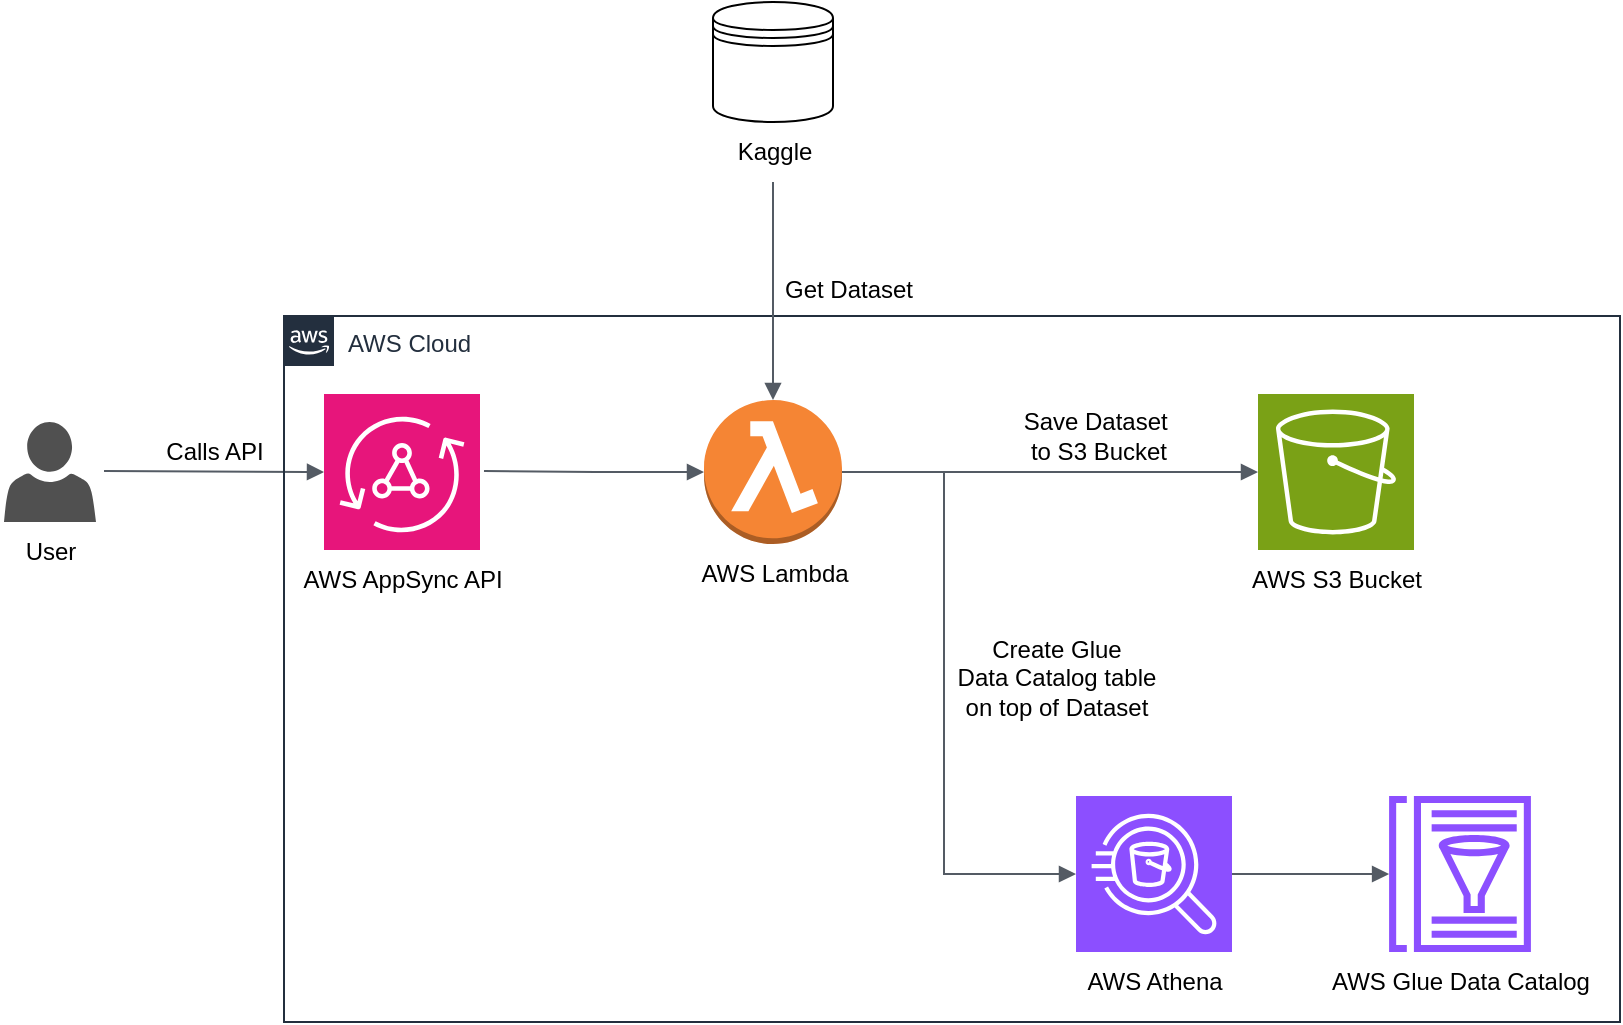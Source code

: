 <mxfile version="24.0.0" type="device">
  <diagram name="Сторінка-1" id="18cezhFAS_hDzTXBplz1">
    <mxGraphModel dx="1050" dy="1725" grid="0" gridSize="10" guides="1" tooltips="1" connect="1" arrows="1" fold="1" page="1" pageScale="1" pageWidth="827" pageHeight="1169" math="0" shadow="0">
      <root>
        <mxCell id="0" />
        <mxCell id="1" parent="0" />
        <mxCell id="9VVeeTWKTFK5gmpBHJWq-18" value="" style="edgeStyle=orthogonalEdgeStyle;html=1;endArrow=block;elbow=vertical;startArrow=none;endFill=1;strokeColor=#545B64;rounded=0;entryX=0;entryY=0.5;entryDx=0;entryDy=0;entryPerimeter=0;" parent="1" target="9VVeeTWKTFK5gmpBHJWq-4" edge="1">
          <mxGeometry width="100" relative="1" as="geometry">
            <mxPoint x="120" y="224.5" as="sourcePoint" />
            <mxPoint x="220" y="224.5" as="targetPoint" />
          </mxGeometry>
        </mxCell>
        <mxCell id="9VVeeTWKTFK5gmpBHJWq-21" value="" style="group" parent="1" vertex="1" connectable="0">
          <mxGeometry x="219" y="186" width="110" height="108" as="geometry" />
        </mxCell>
        <mxCell id="9VVeeTWKTFK5gmpBHJWq-4" value="" style="sketch=0;points=[[0,0,0],[0.25,0,0],[0.5,0,0],[0.75,0,0],[1,0,0],[0,1,0],[0.25,1,0],[0.5,1,0],[0.75,1,0],[1,1,0],[0,0.25,0],[0,0.5,0],[0,0.75,0],[1,0.25,0],[1,0.5,0],[1,0.75,0]];outlineConnect=0;fontColor=#232F3E;fillColor=#E7157B;strokeColor=#ffffff;dashed=0;verticalLabelPosition=bottom;verticalAlign=top;align=center;html=1;fontSize=12;fontStyle=0;aspect=fixed;shape=mxgraph.aws4.resourceIcon;resIcon=mxgraph.aws4.appsync;" parent="9VVeeTWKTFK5gmpBHJWq-21" vertex="1">
          <mxGeometry x="11" width="78" height="78" as="geometry" />
        </mxCell>
        <mxCell id="9VVeeTWKTFK5gmpBHJWq-5" value="&lt;span style=&quot;font-family: Helvetica;&quot;&gt;AWS AppSync API&lt;/span&gt;" style="text;html=1;align=center;verticalAlign=middle;resizable=0;points=[];autosize=1;strokeColor=none;fillColor=none;fontFamily=ArialMT;fontStyle=0;fontSize=12;fontSource=https%3A%2F%2Fgithub.com%2Fnord-lancer%2Fkaggle-dataset-to-aws-glue-table%2Fblob%2Fmain%2Fdiagrams%2Ffonts%2FArial%2FArialMT.woff;" parent="9VVeeTWKTFK5gmpBHJWq-21" vertex="1">
          <mxGeometry x="-10" y="78" width="120" height="30" as="geometry" />
        </mxCell>
        <mxCell id="9VVeeTWKTFK5gmpBHJWq-22" value="" style="group" parent="1" vertex="1" connectable="0">
          <mxGeometry x="404.5" y="189" width="100" height="102" as="geometry" />
        </mxCell>
        <mxCell id="9VVeeTWKTFK5gmpBHJWq-3" value="" style="outlineConnect=0;dashed=0;verticalLabelPosition=bottom;verticalAlign=top;align=center;html=1;shape=mxgraph.aws3.lambda_function;fillColor=#F58534;gradientColor=none;" parent="9VVeeTWKTFK5gmpBHJWq-22" vertex="1">
          <mxGeometry x="15.5" width="69" height="72" as="geometry" />
        </mxCell>
        <mxCell id="9VVeeTWKTFK5gmpBHJWq-6" value="&lt;font style=&quot;font-size: 12px;&quot; face=&quot;Helvetica&quot;&gt;AWS Lambda&lt;/font&gt;" style="text;html=1;align=center;verticalAlign=middle;resizable=0;points=[];autosize=1;strokeColor=none;fillColor=none;fontFamily=ArialMT;fontStyle=0;fontSize=12;fontSource=https%3A%2F%2Fgithub.com%2Fnord-lancer%2Fkaggle-dataset-to-aws-glue-table%2Fblob%2Fmain%2Fdiagrams%2Ffonts%2FArial%2FArialMT.woff;" parent="9VVeeTWKTFK5gmpBHJWq-22" vertex="1">
          <mxGeometry y="72" width="100" height="30" as="geometry" />
        </mxCell>
        <mxCell id="9VVeeTWKTFK5gmpBHJWq-26" value="" style="group" parent="1" vertex="1" connectable="0">
          <mxGeometry x="424.5" y="-10" width="60" height="90" as="geometry" />
        </mxCell>
        <mxCell id="9VVeeTWKTFK5gmpBHJWq-7" value="" style="shape=datastore;whiteSpace=wrap;html=1;" parent="9VVeeTWKTFK5gmpBHJWq-26" vertex="1">
          <mxGeometry width="60" height="60" as="geometry" />
        </mxCell>
        <mxCell id="9VVeeTWKTFK5gmpBHJWq-8" value="&lt;font style=&quot;font-size: 12px;&quot; face=&quot;Helvetica&quot;&gt;Kaggle&lt;/font&gt;" style="text;html=1;align=center;verticalAlign=middle;resizable=0;points=[];autosize=1;strokeColor=none;fillColor=none;fontFamily=ArialMT;fontStyle=0;fontSize=12;fontSource=https%3A%2F%2Fgithub.com%2Fnord-lancer%2Fkaggle-dataset-to-aws-glue-table%2Fblob%2Fmain%2Fdiagrams%2Ffonts%2FArial%2FArialMT.woff;" parent="9VVeeTWKTFK5gmpBHJWq-26" vertex="1">
          <mxGeometry y="60" width="60" height="30" as="geometry" />
        </mxCell>
        <mxCell id="9VVeeTWKTFK5gmpBHJWq-27" value="" style="edgeStyle=orthogonalEdgeStyle;html=1;endArrow=block;elbow=vertical;startArrow=none;endFill=1;strokeColor=#545B64;rounded=0;entryX=0;entryY=0.5;entryDx=0;entryDy=0;entryPerimeter=0;" parent="1" edge="1">
          <mxGeometry width="100" relative="1" as="geometry">
            <mxPoint x="310" y="224.5" as="sourcePoint" />
            <mxPoint x="420" y="225" as="targetPoint" />
          </mxGeometry>
        </mxCell>
        <mxCell id="9VVeeTWKTFK5gmpBHJWq-29" value="" style="edgeStyle=orthogonalEdgeStyle;html=1;endArrow=block;elbow=vertical;startArrow=none;endFill=1;strokeColor=#545B64;rounded=0;exitX=1;exitY=0.5;exitDx=0;exitDy=0;exitPerimeter=0;" parent="1" source="9VVeeTWKTFK5gmpBHJWq-3" target="9VVeeTWKTFK5gmpBHJWq-14" edge="1">
          <mxGeometry width="100" relative="1" as="geometry">
            <mxPoint x="500" y="225" as="sourcePoint" />
            <mxPoint x="600" y="224.91" as="targetPoint" />
          </mxGeometry>
        </mxCell>
        <mxCell id="9VVeeTWKTFK5gmpBHJWq-31" value="" style="edgeStyle=orthogonalEdgeStyle;html=1;endArrow=block;elbow=vertical;startArrow=none;endFill=1;strokeColor=#545B64;rounded=0;entryX=0;entryY=0.5;entryDx=0;entryDy=0;entryPerimeter=0;" parent="1" source="9VVeeTWKTFK5gmpBHJWq-3" target="9VVeeTWKTFK5gmpBHJWq-10" edge="1">
          <mxGeometry width="100" relative="1" as="geometry">
            <mxPoint x="499" y="235" as="sourcePoint" />
            <mxPoint x="616" y="235" as="targetPoint" />
            <Array as="points">
              <mxPoint x="540" y="225" />
              <mxPoint x="540" y="426" />
            </Array>
          </mxGeometry>
        </mxCell>
        <mxCell id="9VVeeTWKTFK5gmpBHJWq-34" value="" style="group" parent="1" vertex="1" connectable="0">
          <mxGeometry x="68" y="200" width="50" height="80" as="geometry" />
        </mxCell>
        <mxCell id="9VVeeTWKTFK5gmpBHJWq-1" value="" style="sketch=0;pointerEvents=1;shadow=0;dashed=0;html=1;strokeColor=none;fillColor=#505050;labelPosition=center;verticalLabelPosition=bottom;verticalAlign=top;outlineConnect=0;align=center;shape=mxgraph.office.users.user;" parent="9VVeeTWKTFK5gmpBHJWq-34" vertex="1">
          <mxGeometry x="2" width="46" height="50" as="geometry" />
        </mxCell>
        <mxCell id="9VVeeTWKTFK5gmpBHJWq-33" value="User" style="text;html=1;align=center;verticalAlign=middle;resizable=0;points=[];autosize=1;strokeColor=none;fillColor=none;" parent="9VVeeTWKTFK5gmpBHJWq-34" vertex="1">
          <mxGeometry y="50" width="50" height="30" as="geometry" />
        </mxCell>
        <mxCell id="CS1avsgJ7B1qZROQorwI-1" value="AWS Cloud" style="points=[[0,0],[0.25,0],[0.5,0],[0.75,0],[1,0],[1,0.25],[1,0.5],[1,0.75],[1,1],[0.75,1],[0.5,1],[0.25,1],[0,1],[0,0.75],[0,0.5],[0,0.25]];outlineConnect=0;gradientColor=none;html=1;whiteSpace=wrap;fontSize=12;fontStyle=0;container=1;pointerEvents=0;collapsible=0;recursiveResize=0;shape=mxgraph.aws4.group;grIcon=mxgraph.aws4.group_aws_cloud_alt;strokeColor=#232F3E;fillColor=none;verticalAlign=top;align=left;spacingLeft=30;fontColor=#232F3E;dashed=0;" parent="1" vertex="1">
          <mxGeometry x="210" y="147" width="668" height="353" as="geometry" />
        </mxCell>
        <mxCell id="CS1avsgJ7B1qZROQorwI-3" value="Save Dataset&amp;nbsp;&lt;div&gt;to S3 Bucket&lt;/div&gt;" style="text;html=1;align=center;verticalAlign=middle;resizable=0;points=[];autosize=1;strokeColor=none;fillColor=none;" parent="CS1avsgJ7B1qZROQorwI-1" vertex="1">
          <mxGeometry x="357" y="40" width="100" height="40" as="geometry" />
        </mxCell>
        <mxCell id="9VVeeTWKTFK5gmpBHJWq-23" value="" style="group" parent="CS1avsgJ7B1qZROQorwI-1" vertex="1" connectable="0">
          <mxGeometry x="471" y="39" width="110" height="108" as="geometry" />
        </mxCell>
        <mxCell id="9VVeeTWKTFK5gmpBHJWq-14" value="" style="sketch=0;points=[[0,0,0],[0.25,0,0],[0.5,0,0],[0.75,0,0],[1,0,0],[0,1,0],[0.25,1,0],[0.5,1,0],[0.75,1,0],[1,1,0],[0,0.25,0],[0,0.5,0],[0,0.75,0],[1,0.25,0],[1,0.5,0],[1,0.75,0]];outlineConnect=0;fontColor=#232F3E;fillColor=#7AA116;strokeColor=#ffffff;dashed=0;verticalLabelPosition=bottom;verticalAlign=top;align=center;html=1;fontSize=12;fontStyle=0;aspect=fixed;shape=mxgraph.aws4.resourceIcon;resIcon=mxgraph.aws4.s3;" parent="9VVeeTWKTFK5gmpBHJWq-23" vertex="1">
          <mxGeometry x="16" width="78" height="78" as="geometry" />
        </mxCell>
        <mxCell id="9VVeeTWKTFK5gmpBHJWq-15" value="&lt;font style=&quot;font-size: 12px;&quot; face=&quot;Helvetica&quot;&gt;AWS S3 Bucket&lt;/font&gt;" style="text;html=1;align=center;verticalAlign=middle;resizable=0;points=[];autosize=1;strokeColor=none;fillColor=none;fontFamily=ArialMT;fontStyle=0;fontSize=12;fontSource=https%3A%2F%2Fgithub.com%2Fnord-lancer%2Fkaggle-dataset-to-aws-glue-table%2Fblob%2Fmain%2Fdiagrams%2Ffonts%2FArial%2FArialMT.woff;" parent="9VVeeTWKTFK5gmpBHJWq-23" vertex="1">
          <mxGeometry y="78" width="110" height="30" as="geometry" />
        </mxCell>
        <mxCell id="9VVeeTWKTFK5gmpBHJWq-24" value="" style="group" parent="CS1avsgJ7B1qZROQorwI-1" vertex="1" connectable="0">
          <mxGeometry x="390" y="240" width="90" height="108" as="geometry" />
        </mxCell>
        <mxCell id="9VVeeTWKTFK5gmpBHJWq-10" value="" style="sketch=0;points=[[0,0,0],[0.25,0,0],[0.5,0,0],[0.75,0,0],[1,0,0],[0,1,0],[0.25,1,0],[0.5,1,0],[0.75,1,0],[1,1,0],[0,0.25,0],[0,0.5,0],[0,0.75,0],[1,0.25,0],[1,0.5,0],[1,0.75,0]];outlineConnect=0;fontColor=#232F3E;fillColor=#8C4FFF;strokeColor=#ffffff;dashed=0;verticalLabelPosition=bottom;verticalAlign=top;align=center;html=1;fontSize=12;fontStyle=0;aspect=fixed;shape=mxgraph.aws4.resourceIcon;resIcon=mxgraph.aws4.athena;" parent="9VVeeTWKTFK5gmpBHJWq-24" vertex="1">
          <mxGeometry x="6" width="78" height="78" as="geometry" />
        </mxCell>
        <mxCell id="9VVeeTWKTFK5gmpBHJWq-11" value="&lt;font style=&quot;font-size: 12px;&quot; face=&quot;Helvetica&quot;&gt;AWS Athena&lt;/font&gt;" style="text;html=1;align=center;verticalAlign=middle;resizable=0;points=[];autosize=1;strokeColor=none;fillColor=none;fontFamily=ArialMT;fontStyle=0;fontSize=12;fontSource=https%3A%2F%2Fgithub.com%2Fnord-lancer%2Fkaggle-dataset-to-aws-glue-table%2Fblob%2Fmain%2Fdiagrams%2Ffonts%2FArial%2FArialMT.woff;" parent="9VVeeTWKTFK5gmpBHJWq-24" vertex="1">
          <mxGeometry y="78" width="90" height="30" as="geometry" />
        </mxCell>
        <mxCell id="CS1avsgJ7B1qZROQorwI-4" value="Create Glue&lt;div&gt;Data Catalog table&lt;/div&gt;&lt;div&gt;on top of Dataset&lt;/div&gt;" style="text;html=1;align=center;verticalAlign=middle;resizable=0;points=[];autosize=1;strokeColor=none;fillColor=none;" parent="CS1avsgJ7B1qZROQorwI-1" vertex="1">
          <mxGeometry x="327" y="153" width="117" height="55" as="geometry" />
        </mxCell>
        <mxCell id="9VVeeTWKTFK5gmpBHJWq-25" value="" style="group" parent="CS1avsgJ7B1qZROQorwI-1" vertex="1" connectable="0">
          <mxGeometry x="513" y="240" width="150" height="108" as="geometry" />
        </mxCell>
        <mxCell id="9VVeeTWKTFK5gmpBHJWq-12" value="" style="sketch=0;outlineConnect=0;fontColor=#232F3E;gradientColor=none;fillColor=#8C4FFF;strokeColor=none;dashed=0;verticalLabelPosition=bottom;verticalAlign=top;align=center;html=1;fontSize=12;fontStyle=0;aspect=fixed;pointerEvents=1;shape=mxgraph.aws4.glue_data_catalog;" parent="9VVeeTWKTFK5gmpBHJWq-25" vertex="1">
          <mxGeometry x="39" width="72" height="78" as="geometry" />
        </mxCell>
        <mxCell id="9VVeeTWKTFK5gmpBHJWq-13" value="&lt;font style=&quot;font-size: 12px;&quot; face=&quot;Helvetica&quot;&gt;AWS Glue Data Catalog&lt;/font&gt;" style="text;html=1;align=center;verticalAlign=middle;resizable=0;points=[];autosize=1;strokeColor=none;fillColor=none;fontFamily=ArialMT;fontStyle=0;fontSize=12;fontSource=https%3A%2F%2Fgithub.com%2Fnord-lancer%2Fkaggle-dataset-to-aws-glue-table%2Fblob%2Fmain%2Fdiagrams%2Ffonts%2FArial%2FArialMT.woff;" parent="9VVeeTWKTFK5gmpBHJWq-25" vertex="1">
          <mxGeometry y="78" width="150" height="30" as="geometry" />
        </mxCell>
        <mxCell id="9VVeeTWKTFK5gmpBHJWq-32" value="" style="edgeStyle=orthogonalEdgeStyle;html=1;endArrow=block;elbow=vertical;startArrow=none;endFill=1;strokeColor=#545B64;rounded=0;exitX=1;exitY=0.5;exitDx=0;exitDy=0;exitPerimeter=0;" parent="CS1avsgJ7B1qZROQorwI-1" source="9VVeeTWKTFK5gmpBHJWq-10" target="9VVeeTWKTFK5gmpBHJWq-12" edge="1">
          <mxGeometry width="100" relative="1" as="geometry">
            <mxPoint x="480" y="263" as="sourcePoint" />
            <mxPoint x="597" y="263" as="targetPoint" />
            <Array as="points" />
          </mxGeometry>
        </mxCell>
        <mxCell id="CS1avsgJ7B1qZROQorwI-2" value="Calls API" style="text;html=1;align=center;verticalAlign=middle;resizable=0;points=[];autosize=1;strokeColor=none;fillColor=none;" parent="1" vertex="1">
          <mxGeometry x="140" y="200" width="70" height="30" as="geometry" />
        </mxCell>
        <mxCell id="CS1avsgJ7B1qZROQorwI-5" value="" style="edgeStyle=orthogonalEdgeStyle;html=1;endArrow=block;elbow=vertical;startArrow=none;endFill=1;strokeColor=#545B64;rounded=0;" parent="1" source="9VVeeTWKTFK5gmpBHJWq-8" target="9VVeeTWKTFK5gmpBHJWq-3" edge="1">
          <mxGeometry width="100" relative="1" as="geometry">
            <mxPoint x="320" y="234.5" as="sourcePoint" />
            <mxPoint x="455" y="186" as="targetPoint" />
            <Array as="points" />
          </mxGeometry>
        </mxCell>
        <mxCell id="CS1avsgJ7B1qZROQorwI-6" value="Get Dataset" style="text;html=1;align=center;verticalAlign=middle;resizable=0;points=[];autosize=1;strokeColor=none;fillColor=none;" parent="1" vertex="1">
          <mxGeometry x="451" y="121" width="82" height="26" as="geometry" />
        </mxCell>
      </root>
    </mxGraphModel>
  </diagram>
</mxfile>
